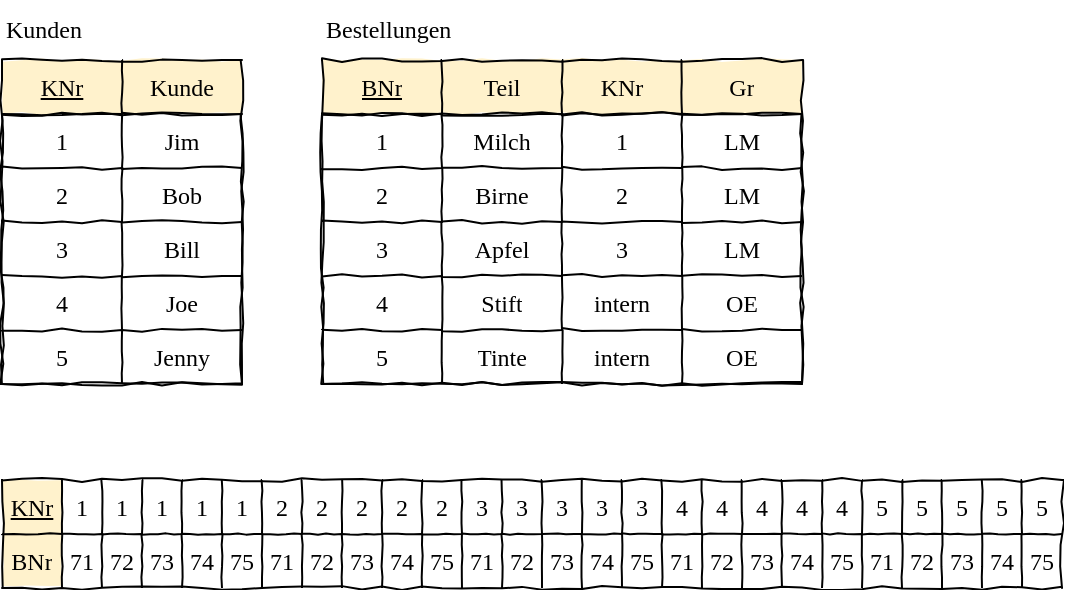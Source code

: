 <mxfile version="13.4.5" type="device"><diagram id="b6C6gAqckI_QUd7eWxeR" name="Page-1"><mxGraphModel dx="212" dy="195" grid="1" gridSize="10" guides="1" tooltips="1" connect="1" arrows="1" fold="1" page="1" pageScale="1" pageWidth="827" pageHeight="1169" math="0" shadow="0"><root><mxCell id="0"/><mxCell id="1" parent="0"/><mxCell id="B1pa77azRrfCjMFWTAod-1" value="" style="rounded=0;whiteSpace=wrap;html=1;shadow=0;comic=1;startSize=0;fillColor=#fff2cc;fontFamily=Comic Sans MS;strokeColor=none;" parent="1" vertex="1"><mxGeometry x="160" y="70" width="120" height="27" as="geometry"/></mxCell><mxCell id="6KBMv3KfPMW2gZGtwMCh-138" value="" style="rounded=0;whiteSpace=wrap;html=1;shadow=0;comic=1;startSize=0;fontFamily=Comic Sans MS;" vertex="1" parent="1"><mxGeometry x="160" y="97" width="120" height="135" as="geometry"/></mxCell><mxCell id="6KBMv3KfPMW2gZGtwMCh-139" value="" style="rounded=0;whiteSpace=wrap;html=1;shadow=0;comic=1;startSize=0;fillColor=#fff2cc;fontFamily=Comic Sans MS;strokeColor=none;" vertex="1" parent="1"><mxGeometry x="320" y="70" width="240" height="27" as="geometry"/></mxCell><mxCell id="6KBMv3KfPMW2gZGtwMCh-140" value="" style="rounded=0;whiteSpace=wrap;html=1;shadow=0;comic=1;startSize=0;fontFamily=Comic Sans MS;" vertex="1" parent="1"><mxGeometry x="320" y="97" width="240" height="135" as="geometry"/></mxCell><mxCell id="6KBMv3KfPMW2gZGtwMCh-172" value="Kunden" style="text;html=1;strokeColor=none;fillColor=none;align=left;verticalAlign=middle;whiteSpace=wrap;rounded=0;fontFamily=Comic Sans MS;" vertex="1" parent="1"><mxGeometry x="160" y="40" width="70" height="30" as="geometry"/></mxCell><mxCell id="6KBMv3KfPMW2gZGtwMCh-173" value="Bestellungen" style="text;html=1;strokeColor=none;fillColor=none;align=left;verticalAlign=middle;whiteSpace=wrap;rounded=0;fontFamily=Comic Sans MS;" vertex="1" parent="1"><mxGeometry x="320" y="40" width="70" height="30" as="geometry"/></mxCell><mxCell id="6KBMv3KfPMW2gZGtwMCh-118" value="" style="shape=table;html=1;whiteSpace=wrap;startSize=0;container=1;collapsible=0;childLayout=tableLayout;comic=1;fillColor=none;" vertex="1" parent="1"><mxGeometry x="160" y="70" width="120" height="162" as="geometry"/></mxCell><mxCell id="6KBMv3KfPMW2gZGtwMCh-119" value="" style="shape=partialRectangle;html=1;whiteSpace=wrap;collapsible=0;dropTarget=0;pointerEvents=0;fillColor=none;top=0;left=0;bottom=0;right=0;points=[[0,0.5],[1,0.5]];portConstraint=eastwest;" vertex="1" parent="6KBMv3KfPMW2gZGtwMCh-118"><mxGeometry width="120" height="27" as="geometry"/></mxCell><mxCell id="6KBMv3KfPMW2gZGtwMCh-120" value="&lt;u&gt;KNr&lt;/u&gt;" style="shape=partialRectangle;html=1;whiteSpace=wrap;connectable=0;overflow=hidden;fillColor=none;top=0;left=0;bottom=0;right=0;fontFamily=Comic Sans MS;" vertex="1" parent="6KBMv3KfPMW2gZGtwMCh-119"><mxGeometry width="60" height="27" as="geometry"/></mxCell><mxCell id="6KBMv3KfPMW2gZGtwMCh-121" value="Kunde" style="shape=partialRectangle;html=1;whiteSpace=wrap;connectable=0;overflow=hidden;fillColor=none;top=0;left=0;bottom=0;right=0;fontFamily=Comic Sans MS;" vertex="1" parent="6KBMv3KfPMW2gZGtwMCh-119"><mxGeometry x="60" width="60" height="27" as="geometry"/></mxCell><mxCell id="6KBMv3KfPMW2gZGtwMCh-122" value="" style="shape=partialRectangle;html=1;whiteSpace=wrap;collapsible=0;dropTarget=0;pointerEvents=0;fillColor=none;top=0;left=0;bottom=0;right=0;points=[[0,0.5],[1,0.5]];portConstraint=eastwest;" vertex="1" parent="6KBMv3KfPMW2gZGtwMCh-118"><mxGeometry y="27" width="120" height="27" as="geometry"/></mxCell><mxCell id="6KBMv3KfPMW2gZGtwMCh-123" value="1" style="shape=partialRectangle;html=1;whiteSpace=wrap;connectable=0;overflow=hidden;fillColor=none;top=0;left=0;bottom=0;right=0;fontFamily=Comic Sans MS;" vertex="1" parent="6KBMv3KfPMW2gZGtwMCh-122"><mxGeometry width="60" height="27" as="geometry"/></mxCell><mxCell id="6KBMv3KfPMW2gZGtwMCh-124" value="Jim" style="shape=partialRectangle;html=1;whiteSpace=wrap;connectable=0;overflow=hidden;fillColor=none;top=0;left=0;bottom=0;right=0;fontFamily=Comic Sans MS;" vertex="1" parent="6KBMv3KfPMW2gZGtwMCh-122"><mxGeometry x="60" width="60" height="27" as="geometry"/></mxCell><mxCell id="6KBMv3KfPMW2gZGtwMCh-125" value="" style="shape=partialRectangle;html=1;whiteSpace=wrap;collapsible=0;dropTarget=0;pointerEvents=0;fillColor=none;top=0;left=0;bottom=0;right=0;points=[[0,0.5],[1,0.5]];portConstraint=eastwest;" vertex="1" parent="6KBMv3KfPMW2gZGtwMCh-118"><mxGeometry y="54" width="120" height="27" as="geometry"/></mxCell><mxCell id="6KBMv3KfPMW2gZGtwMCh-126" value="2" style="shape=partialRectangle;html=1;whiteSpace=wrap;connectable=0;overflow=hidden;fillColor=none;top=0;left=0;bottom=0;right=0;fontFamily=Comic Sans MS;" vertex="1" parent="6KBMv3KfPMW2gZGtwMCh-125"><mxGeometry width="60" height="27" as="geometry"/></mxCell><mxCell id="6KBMv3KfPMW2gZGtwMCh-127" value="Bob" style="shape=partialRectangle;html=1;whiteSpace=wrap;connectable=0;overflow=hidden;fillColor=none;top=0;left=0;bottom=0;right=0;fontFamily=Comic Sans MS;" vertex="1" parent="6KBMv3KfPMW2gZGtwMCh-125"><mxGeometry x="60" width="60" height="27" as="geometry"/></mxCell><mxCell id="6KBMv3KfPMW2gZGtwMCh-128" value="" style="shape=partialRectangle;html=1;whiteSpace=wrap;collapsible=0;dropTarget=0;pointerEvents=0;fillColor=none;top=0;left=0;bottom=0;right=0;points=[[0,0.5],[1,0.5]];portConstraint=eastwest;" vertex="1" parent="6KBMv3KfPMW2gZGtwMCh-118"><mxGeometry y="81" width="120" height="27" as="geometry"/></mxCell><mxCell id="6KBMv3KfPMW2gZGtwMCh-129" value="3" style="shape=partialRectangle;html=1;whiteSpace=wrap;connectable=0;overflow=hidden;fillColor=none;top=0;left=0;bottom=0;right=0;fontFamily=Comic Sans MS;" vertex="1" parent="6KBMv3KfPMW2gZGtwMCh-128"><mxGeometry width="60" height="27" as="geometry"/></mxCell><mxCell id="6KBMv3KfPMW2gZGtwMCh-130" value="Bill" style="shape=partialRectangle;html=1;whiteSpace=wrap;connectable=0;overflow=hidden;fillColor=none;top=0;left=0;bottom=0;right=0;fontFamily=Comic Sans MS;" vertex="1" parent="6KBMv3KfPMW2gZGtwMCh-128"><mxGeometry x="60" width="60" height="27" as="geometry"/></mxCell><mxCell id="6KBMv3KfPMW2gZGtwMCh-131" value="" style="shape=partialRectangle;html=1;whiteSpace=wrap;collapsible=0;dropTarget=0;pointerEvents=0;fillColor=none;top=0;left=0;bottom=0;right=0;points=[[0,0.5],[1,0.5]];portConstraint=eastwest;" vertex="1" parent="6KBMv3KfPMW2gZGtwMCh-118"><mxGeometry y="108" width="120" height="27" as="geometry"/></mxCell><mxCell id="6KBMv3KfPMW2gZGtwMCh-132" value="4" style="shape=partialRectangle;html=1;whiteSpace=wrap;connectable=0;overflow=hidden;fillColor=none;top=0;left=0;bottom=0;right=0;fontFamily=Comic Sans MS;" vertex="1" parent="6KBMv3KfPMW2gZGtwMCh-131"><mxGeometry width="60" height="27" as="geometry"/></mxCell><mxCell id="6KBMv3KfPMW2gZGtwMCh-133" value="Joe" style="shape=partialRectangle;html=1;whiteSpace=wrap;connectable=0;overflow=hidden;fillColor=none;top=0;left=0;bottom=0;right=0;fontFamily=Comic Sans MS;" vertex="1" parent="6KBMv3KfPMW2gZGtwMCh-131"><mxGeometry x="60" width="60" height="27" as="geometry"/></mxCell><mxCell id="6KBMv3KfPMW2gZGtwMCh-134" value="" style="shape=partialRectangle;html=1;whiteSpace=wrap;collapsible=0;dropTarget=0;pointerEvents=0;fillColor=none;top=0;left=0;bottom=0;right=0;points=[[0,0.5],[1,0.5]];portConstraint=eastwest;" vertex="1" parent="6KBMv3KfPMW2gZGtwMCh-118"><mxGeometry y="135" width="120" height="27" as="geometry"/></mxCell><mxCell id="6KBMv3KfPMW2gZGtwMCh-135" value="5" style="shape=partialRectangle;html=1;whiteSpace=wrap;connectable=0;overflow=hidden;fillColor=none;top=0;left=0;bottom=0;right=0;fontFamily=Comic Sans MS;" vertex="1" parent="6KBMv3KfPMW2gZGtwMCh-134"><mxGeometry width="60" height="27" as="geometry"/></mxCell><mxCell id="6KBMv3KfPMW2gZGtwMCh-136" value="Jenny" style="shape=partialRectangle;html=1;whiteSpace=wrap;connectable=0;overflow=hidden;fillColor=none;top=0;left=0;bottom=0;right=0;fontFamily=Comic Sans MS;" vertex="1" parent="6KBMv3KfPMW2gZGtwMCh-134"><mxGeometry x="60" width="60" height="27" as="geometry"/></mxCell><mxCell id="6KBMv3KfPMW2gZGtwMCh-141" value="" style="shape=table;html=1;whiteSpace=wrap;startSize=0;container=1;collapsible=0;childLayout=tableLayout;comic=1;fillColor=none;" vertex="1" parent="1"><mxGeometry x="320" y="70" width="240" height="162" as="geometry"/></mxCell><mxCell id="6KBMv3KfPMW2gZGtwMCh-142" value="" style="shape=partialRectangle;html=1;whiteSpace=wrap;collapsible=0;dropTarget=0;pointerEvents=0;fillColor=none;top=0;left=0;bottom=0;right=0;points=[[0,0.5],[1,0.5]];portConstraint=eastwest;" vertex="1" parent="6KBMv3KfPMW2gZGtwMCh-141"><mxGeometry width="240" height="27" as="geometry"/></mxCell><mxCell id="6KBMv3KfPMW2gZGtwMCh-143" value="&lt;u&gt;BNr&lt;/u&gt;" style="shape=partialRectangle;html=1;whiteSpace=wrap;connectable=0;overflow=hidden;fillColor=none;top=0;left=0;bottom=0;right=0;fontFamily=Comic Sans MS;" vertex="1" parent="6KBMv3KfPMW2gZGtwMCh-142"><mxGeometry width="60" height="27" as="geometry"/></mxCell><mxCell id="6KBMv3KfPMW2gZGtwMCh-144" value="Teil" style="shape=partialRectangle;html=1;whiteSpace=wrap;connectable=0;overflow=hidden;fillColor=none;top=0;left=0;bottom=0;right=0;fontFamily=Comic Sans MS;" vertex="1" parent="6KBMv3KfPMW2gZGtwMCh-142"><mxGeometry x="60" width="60" height="27" as="geometry"/></mxCell><mxCell id="6KBMv3KfPMW2gZGtwMCh-160" value="KNr" style="shape=partialRectangle;html=1;whiteSpace=wrap;connectable=0;overflow=hidden;fillColor=none;top=0;left=0;bottom=0;right=0;fontFamily=Comic Sans MS;" vertex="1" parent="6KBMv3KfPMW2gZGtwMCh-142"><mxGeometry x="120" width="60" height="27" as="geometry"/></mxCell><mxCell id="6KBMv3KfPMW2gZGtwMCh-166" value="Gr" style="shape=partialRectangle;html=1;whiteSpace=wrap;connectable=0;overflow=hidden;fillColor=none;top=0;left=0;bottom=0;right=0;fontFamily=Comic Sans MS;" vertex="1" parent="6KBMv3KfPMW2gZGtwMCh-142"><mxGeometry x="180" width="60" height="27" as="geometry"/></mxCell><mxCell id="6KBMv3KfPMW2gZGtwMCh-145" value="" style="shape=partialRectangle;html=1;whiteSpace=wrap;collapsible=0;dropTarget=0;pointerEvents=0;fillColor=none;top=0;left=0;bottom=0;right=0;points=[[0,0.5],[1,0.5]];portConstraint=eastwest;" vertex="1" parent="6KBMv3KfPMW2gZGtwMCh-141"><mxGeometry y="27" width="240" height="27" as="geometry"/></mxCell><mxCell id="6KBMv3KfPMW2gZGtwMCh-146" value="1" style="shape=partialRectangle;html=1;whiteSpace=wrap;connectable=0;overflow=hidden;fillColor=none;top=0;left=0;bottom=0;right=0;fontFamily=Comic Sans MS;" vertex="1" parent="6KBMv3KfPMW2gZGtwMCh-145"><mxGeometry width="60" height="27" as="geometry"/></mxCell><mxCell id="6KBMv3KfPMW2gZGtwMCh-147" value="Milch" style="shape=partialRectangle;html=1;whiteSpace=wrap;connectable=0;overflow=hidden;fillColor=none;top=0;left=0;bottom=0;right=0;fontFamily=Comic Sans MS;" vertex="1" parent="6KBMv3KfPMW2gZGtwMCh-145"><mxGeometry x="60" width="60" height="27" as="geometry"/></mxCell><mxCell id="6KBMv3KfPMW2gZGtwMCh-161" value="1" style="shape=partialRectangle;html=1;whiteSpace=wrap;connectable=0;overflow=hidden;fillColor=none;top=0;left=0;bottom=0;right=0;fontFamily=Comic Sans MS;" vertex="1" parent="6KBMv3KfPMW2gZGtwMCh-145"><mxGeometry x="120" width="60" height="27" as="geometry"/></mxCell><mxCell id="6KBMv3KfPMW2gZGtwMCh-167" value="LM" style="shape=partialRectangle;html=1;whiteSpace=wrap;connectable=0;overflow=hidden;fillColor=none;top=0;left=0;bottom=0;right=0;fontFamily=Comic Sans MS;" vertex="1" parent="6KBMv3KfPMW2gZGtwMCh-145"><mxGeometry x="180" width="60" height="27" as="geometry"/></mxCell><mxCell id="6KBMv3KfPMW2gZGtwMCh-148" value="" style="shape=partialRectangle;html=1;whiteSpace=wrap;collapsible=0;dropTarget=0;pointerEvents=0;fillColor=none;top=0;left=0;bottom=0;right=0;points=[[0,0.5],[1,0.5]];portConstraint=eastwest;" vertex="1" parent="6KBMv3KfPMW2gZGtwMCh-141"><mxGeometry y="54" width="240" height="27" as="geometry"/></mxCell><mxCell id="6KBMv3KfPMW2gZGtwMCh-149" value="2" style="shape=partialRectangle;html=1;whiteSpace=wrap;connectable=0;overflow=hidden;fillColor=none;top=0;left=0;bottom=0;right=0;fontFamily=Comic Sans MS;" vertex="1" parent="6KBMv3KfPMW2gZGtwMCh-148"><mxGeometry width="60" height="27" as="geometry"/></mxCell><mxCell id="6KBMv3KfPMW2gZGtwMCh-150" value="Birne" style="shape=partialRectangle;html=1;whiteSpace=wrap;connectable=0;overflow=hidden;fillColor=none;top=0;left=0;bottom=0;right=0;fontFamily=Comic Sans MS;" vertex="1" parent="6KBMv3KfPMW2gZGtwMCh-148"><mxGeometry x="60" width="60" height="27" as="geometry"/></mxCell><mxCell id="6KBMv3KfPMW2gZGtwMCh-162" value="2" style="shape=partialRectangle;html=1;whiteSpace=wrap;connectable=0;overflow=hidden;fillColor=none;top=0;left=0;bottom=0;right=0;fontFamily=Comic Sans MS;" vertex="1" parent="6KBMv3KfPMW2gZGtwMCh-148"><mxGeometry x="120" width="60" height="27" as="geometry"/></mxCell><mxCell id="6KBMv3KfPMW2gZGtwMCh-168" value="LM" style="shape=partialRectangle;html=1;whiteSpace=wrap;connectable=0;overflow=hidden;fillColor=none;top=0;left=0;bottom=0;right=0;fontFamily=Comic Sans MS;" vertex="1" parent="6KBMv3KfPMW2gZGtwMCh-148"><mxGeometry x="180" width="60" height="27" as="geometry"/></mxCell><mxCell id="6KBMv3KfPMW2gZGtwMCh-151" value="" style="shape=partialRectangle;html=1;whiteSpace=wrap;collapsible=0;dropTarget=0;pointerEvents=0;fillColor=none;top=0;left=0;bottom=0;right=0;points=[[0,0.5],[1,0.5]];portConstraint=eastwest;" vertex="1" parent="6KBMv3KfPMW2gZGtwMCh-141"><mxGeometry y="81" width="240" height="27" as="geometry"/></mxCell><mxCell id="6KBMv3KfPMW2gZGtwMCh-152" value="3" style="shape=partialRectangle;html=1;whiteSpace=wrap;connectable=0;overflow=hidden;fillColor=none;top=0;left=0;bottom=0;right=0;fontFamily=Comic Sans MS;" vertex="1" parent="6KBMv3KfPMW2gZGtwMCh-151"><mxGeometry width="60" height="27" as="geometry"/></mxCell><mxCell id="6KBMv3KfPMW2gZGtwMCh-153" value="Apfel" style="shape=partialRectangle;html=1;whiteSpace=wrap;connectable=0;overflow=hidden;fillColor=none;top=0;left=0;bottom=0;right=0;fontFamily=Comic Sans MS;" vertex="1" parent="6KBMv3KfPMW2gZGtwMCh-151"><mxGeometry x="60" width="60" height="27" as="geometry"/></mxCell><mxCell id="6KBMv3KfPMW2gZGtwMCh-163" value="3" style="shape=partialRectangle;html=1;whiteSpace=wrap;connectable=0;overflow=hidden;fillColor=none;top=0;left=0;bottom=0;right=0;fontFamily=Comic Sans MS;" vertex="1" parent="6KBMv3KfPMW2gZGtwMCh-151"><mxGeometry x="120" width="60" height="27" as="geometry"/></mxCell><mxCell id="6KBMv3KfPMW2gZGtwMCh-169" value="LM" style="shape=partialRectangle;html=1;whiteSpace=wrap;connectable=0;overflow=hidden;fillColor=none;top=0;left=0;bottom=0;right=0;fontFamily=Comic Sans MS;" vertex="1" parent="6KBMv3KfPMW2gZGtwMCh-151"><mxGeometry x="180" width="60" height="27" as="geometry"/></mxCell><mxCell id="6KBMv3KfPMW2gZGtwMCh-154" value="" style="shape=partialRectangle;html=1;whiteSpace=wrap;collapsible=0;dropTarget=0;pointerEvents=0;fillColor=none;top=0;left=0;bottom=0;right=0;points=[[0,0.5],[1,0.5]];portConstraint=eastwest;" vertex="1" parent="6KBMv3KfPMW2gZGtwMCh-141"><mxGeometry y="108" width="240" height="27" as="geometry"/></mxCell><mxCell id="6KBMv3KfPMW2gZGtwMCh-155" value="4" style="shape=partialRectangle;html=1;whiteSpace=wrap;connectable=0;overflow=hidden;fillColor=none;top=0;left=0;bottom=0;right=0;fontFamily=Comic Sans MS;" vertex="1" parent="6KBMv3KfPMW2gZGtwMCh-154"><mxGeometry width="60" height="27" as="geometry"/></mxCell><mxCell id="6KBMv3KfPMW2gZGtwMCh-156" value="Stift" style="shape=partialRectangle;html=1;whiteSpace=wrap;connectable=0;overflow=hidden;fillColor=none;top=0;left=0;bottom=0;right=0;fontFamily=Comic Sans MS;" vertex="1" parent="6KBMv3KfPMW2gZGtwMCh-154"><mxGeometry x="60" width="60" height="27" as="geometry"/></mxCell><mxCell id="6KBMv3KfPMW2gZGtwMCh-164" value="intern" style="shape=partialRectangle;html=1;whiteSpace=wrap;connectable=0;overflow=hidden;fillColor=none;top=0;left=0;bottom=0;right=0;fontFamily=Comic Sans MS;" vertex="1" parent="6KBMv3KfPMW2gZGtwMCh-154"><mxGeometry x="120" width="60" height="27" as="geometry"/></mxCell><mxCell id="6KBMv3KfPMW2gZGtwMCh-170" value="OE" style="shape=partialRectangle;html=1;whiteSpace=wrap;connectable=0;overflow=hidden;fillColor=none;top=0;left=0;bottom=0;right=0;fontFamily=Comic Sans MS;" vertex="1" parent="6KBMv3KfPMW2gZGtwMCh-154"><mxGeometry x="180" width="60" height="27" as="geometry"/></mxCell><mxCell id="6KBMv3KfPMW2gZGtwMCh-157" value="" style="shape=partialRectangle;html=1;whiteSpace=wrap;collapsible=0;dropTarget=0;pointerEvents=0;fillColor=none;top=0;left=0;bottom=0;right=0;points=[[0,0.5],[1,0.5]];portConstraint=eastwest;" vertex="1" parent="6KBMv3KfPMW2gZGtwMCh-141"><mxGeometry y="135" width="240" height="27" as="geometry"/></mxCell><mxCell id="6KBMv3KfPMW2gZGtwMCh-158" value="5" style="shape=partialRectangle;html=1;whiteSpace=wrap;connectable=0;overflow=hidden;fillColor=none;top=0;left=0;bottom=0;right=0;fontFamily=Comic Sans MS;" vertex="1" parent="6KBMv3KfPMW2gZGtwMCh-157"><mxGeometry width="60" height="27" as="geometry"/></mxCell><mxCell id="6KBMv3KfPMW2gZGtwMCh-159" value="Tinte" style="shape=partialRectangle;html=1;whiteSpace=wrap;connectable=0;overflow=hidden;fillColor=none;top=0;left=0;bottom=0;right=0;fontFamily=Comic Sans MS;" vertex="1" parent="6KBMv3KfPMW2gZGtwMCh-157"><mxGeometry x="60" width="60" height="27" as="geometry"/></mxCell><mxCell id="6KBMv3KfPMW2gZGtwMCh-165" value="intern" style="shape=partialRectangle;html=1;whiteSpace=wrap;connectable=0;overflow=hidden;fillColor=none;top=0;left=0;bottom=0;right=0;fontFamily=Comic Sans MS;" vertex="1" parent="6KBMv3KfPMW2gZGtwMCh-157"><mxGeometry x="120" width="60" height="27" as="geometry"/></mxCell><mxCell id="6KBMv3KfPMW2gZGtwMCh-171" value="OE" style="shape=partialRectangle;html=1;whiteSpace=wrap;connectable=0;overflow=hidden;fillColor=none;top=0;left=0;bottom=0;right=0;fontFamily=Comic Sans MS;" vertex="1" parent="6KBMv3KfPMW2gZGtwMCh-157"><mxGeometry x="180" width="60" height="27" as="geometry"/></mxCell><mxCell id="6KBMv3KfPMW2gZGtwMCh-174" value="" style="rounded=0;whiteSpace=wrap;html=1;shadow=0;comic=1;startSize=0;fillColor=#fff2cc;fontFamily=Comic Sans MS;strokeColor=none;" vertex="1" parent="1"><mxGeometry x="160" y="280" width="30" height="53" as="geometry"/></mxCell><mxCell id="6KBMv3KfPMW2gZGtwMCh-175" value="" style="rounded=0;whiteSpace=wrap;html=1;shadow=0;comic=1;startSize=0;fontFamily=Comic Sans MS;strokeColor=none;" vertex="1" parent="1"><mxGeometry x="190" y="280" width="500" height="54" as="geometry"/></mxCell><mxCell id="6KBMv3KfPMW2gZGtwMCh-177" value="" style="shape=table;html=1;whiteSpace=wrap;startSize=0;container=1;collapsible=0;childLayout=tableLayout;comic=1;fillColor=none;" vertex="1" parent="1"><mxGeometry x="160" y="280" width="530" height="54" as="geometry"/></mxCell><mxCell id="6KBMv3KfPMW2gZGtwMCh-178" value="" style="shape=partialRectangle;html=1;whiteSpace=wrap;collapsible=0;dropTarget=0;pointerEvents=0;fillColor=none;top=0;left=0;bottom=0;right=0;points=[[0,0.5],[1,0.5]];portConstraint=eastwest;" vertex="1" parent="6KBMv3KfPMW2gZGtwMCh-177"><mxGeometry width="530" height="27" as="geometry"/></mxCell><mxCell id="6KBMv3KfPMW2gZGtwMCh-179" value="&lt;u&gt;KNr&lt;/u&gt;" style="shape=partialRectangle;html=1;whiteSpace=wrap;connectable=0;overflow=hidden;fillColor=none;top=0;left=0;bottom=0;right=0;fontFamily=Comic Sans MS;" vertex="1" parent="6KBMv3KfPMW2gZGtwMCh-178"><mxGeometry width="30" height="27" as="geometry"/></mxCell><mxCell id="6KBMv3KfPMW2gZGtwMCh-180" value="1" style="shape=partialRectangle;html=1;whiteSpace=wrap;connectable=0;overflow=hidden;fillColor=none;top=0;left=0;bottom=0;right=0;fontFamily=Comic Sans MS;" vertex="1" parent="6KBMv3KfPMW2gZGtwMCh-178"><mxGeometry x="30" width="20" height="27" as="geometry"/></mxCell><mxCell id="6KBMv3KfPMW2gZGtwMCh-196" value="1" style="shape=partialRectangle;html=1;whiteSpace=wrap;connectable=0;overflow=hidden;fillColor=none;top=0;left=0;bottom=0;right=0;fontFamily=Comic Sans MS;" vertex="1" parent="6KBMv3KfPMW2gZGtwMCh-178"><mxGeometry x="50" width="20" height="27" as="geometry"/></mxCell><mxCell id="6KBMv3KfPMW2gZGtwMCh-198" value="1" style="shape=partialRectangle;html=1;whiteSpace=wrap;connectable=0;overflow=hidden;fillColor=none;top=0;left=0;bottom=0;right=0;fontFamily=Comic Sans MS;" vertex="1" parent="6KBMv3KfPMW2gZGtwMCh-178"><mxGeometry x="70" width="20" height="27" as="geometry"/></mxCell><mxCell id="6KBMv3KfPMW2gZGtwMCh-200" value="1" style="shape=partialRectangle;html=1;whiteSpace=wrap;connectable=0;overflow=hidden;fillColor=none;top=0;left=0;bottom=0;right=0;fontFamily=Comic Sans MS;" vertex="1" parent="6KBMv3KfPMW2gZGtwMCh-178"><mxGeometry x="90" width="20" height="27" as="geometry"/></mxCell><mxCell id="6KBMv3KfPMW2gZGtwMCh-202" value="1" style="shape=partialRectangle;html=1;whiteSpace=wrap;connectable=0;overflow=hidden;fillColor=none;top=0;left=0;bottom=0;right=0;fontFamily=Comic Sans MS;" vertex="1" parent="6KBMv3KfPMW2gZGtwMCh-178"><mxGeometry x="110" width="20" height="27" as="geometry"/></mxCell><mxCell id="6KBMv3KfPMW2gZGtwMCh-204" value="2" style="shape=partialRectangle;html=1;whiteSpace=wrap;connectable=0;overflow=hidden;fillColor=none;top=0;left=0;bottom=0;right=0;fontFamily=Comic Sans MS;" vertex="1" parent="6KBMv3KfPMW2gZGtwMCh-178"><mxGeometry x="130" width="20" height="27" as="geometry"/></mxCell><mxCell id="6KBMv3KfPMW2gZGtwMCh-206" value="2" style="shape=partialRectangle;html=1;whiteSpace=wrap;connectable=0;overflow=hidden;fillColor=none;top=0;left=0;bottom=0;right=0;fontFamily=Comic Sans MS;" vertex="1" parent="6KBMv3KfPMW2gZGtwMCh-178"><mxGeometry x="150" width="20" height="27" as="geometry"/></mxCell><mxCell id="6KBMv3KfPMW2gZGtwMCh-208" value="2" style="shape=partialRectangle;html=1;whiteSpace=wrap;connectable=0;overflow=hidden;fillColor=none;top=0;left=0;bottom=0;right=0;fontFamily=Comic Sans MS;" vertex="1" parent="6KBMv3KfPMW2gZGtwMCh-178"><mxGeometry x="170" width="20" height="27" as="geometry"/></mxCell><mxCell id="6KBMv3KfPMW2gZGtwMCh-210" value="2" style="shape=partialRectangle;html=1;whiteSpace=wrap;connectable=0;overflow=hidden;fillColor=none;top=0;left=0;bottom=0;right=0;fontFamily=Comic Sans MS;" vertex="1" parent="6KBMv3KfPMW2gZGtwMCh-178"><mxGeometry x="190" width="20" height="27" as="geometry"/></mxCell><mxCell id="6KBMv3KfPMW2gZGtwMCh-212" value="2" style="shape=partialRectangle;html=1;whiteSpace=wrap;connectable=0;overflow=hidden;fillColor=none;top=0;left=0;bottom=0;right=0;fontFamily=Comic Sans MS;" vertex="1" parent="6KBMv3KfPMW2gZGtwMCh-178"><mxGeometry x="210" width="20" height="27" as="geometry"/></mxCell><mxCell id="6KBMv3KfPMW2gZGtwMCh-214" value="3" style="shape=partialRectangle;html=1;whiteSpace=wrap;connectable=0;overflow=hidden;fillColor=none;top=0;left=0;bottom=0;right=0;fontFamily=Comic Sans MS;" vertex="1" parent="6KBMv3KfPMW2gZGtwMCh-178"><mxGeometry x="230" width="20" height="27" as="geometry"/></mxCell><mxCell id="6KBMv3KfPMW2gZGtwMCh-216" value="3" style="shape=partialRectangle;html=1;whiteSpace=wrap;connectable=0;overflow=hidden;fillColor=none;top=0;left=0;bottom=0;right=0;fontFamily=Comic Sans MS;" vertex="1" parent="6KBMv3KfPMW2gZGtwMCh-178"><mxGeometry x="250" width="20" height="27" as="geometry"/></mxCell><mxCell id="6KBMv3KfPMW2gZGtwMCh-218" value="3" style="shape=partialRectangle;html=1;whiteSpace=wrap;connectable=0;overflow=hidden;fillColor=none;top=0;left=0;bottom=0;right=0;fontFamily=Comic Sans MS;" vertex="1" parent="6KBMv3KfPMW2gZGtwMCh-178"><mxGeometry x="270" width="20" height="27" as="geometry"/></mxCell><mxCell id="6KBMv3KfPMW2gZGtwMCh-220" value="3" style="shape=partialRectangle;html=1;whiteSpace=wrap;connectable=0;overflow=hidden;fillColor=none;top=0;left=0;bottom=0;right=0;fontFamily=Comic Sans MS;" vertex="1" parent="6KBMv3KfPMW2gZGtwMCh-178"><mxGeometry x="290" width="20" height="27" as="geometry"/></mxCell><mxCell id="6KBMv3KfPMW2gZGtwMCh-222" value="3" style="shape=partialRectangle;html=1;whiteSpace=wrap;connectable=0;overflow=hidden;fillColor=none;top=0;left=0;bottom=0;right=0;fontFamily=Comic Sans MS;" vertex="1" parent="6KBMv3KfPMW2gZGtwMCh-178"><mxGeometry x="310" width="20" height="27" as="geometry"/></mxCell><mxCell id="6KBMv3KfPMW2gZGtwMCh-224" value="4" style="shape=partialRectangle;html=1;whiteSpace=wrap;connectable=0;overflow=hidden;fillColor=none;top=0;left=0;bottom=0;right=0;fontFamily=Comic Sans MS;" vertex="1" parent="6KBMv3KfPMW2gZGtwMCh-178"><mxGeometry x="330" width="20" height="27" as="geometry"/></mxCell><mxCell id="6KBMv3KfPMW2gZGtwMCh-226" value="4" style="shape=partialRectangle;html=1;whiteSpace=wrap;connectable=0;overflow=hidden;fillColor=none;top=0;left=0;bottom=0;right=0;fontFamily=Comic Sans MS;" vertex="1" parent="6KBMv3KfPMW2gZGtwMCh-178"><mxGeometry x="350" width="20" height="27" as="geometry"/></mxCell><mxCell id="6KBMv3KfPMW2gZGtwMCh-228" value="4" style="shape=partialRectangle;html=1;whiteSpace=wrap;connectable=0;overflow=hidden;fillColor=none;top=0;left=0;bottom=0;right=0;fontFamily=Comic Sans MS;" vertex="1" parent="6KBMv3KfPMW2gZGtwMCh-178"><mxGeometry x="370" width="20" height="27" as="geometry"/></mxCell><mxCell id="6KBMv3KfPMW2gZGtwMCh-230" value="4" style="shape=partialRectangle;html=1;whiteSpace=wrap;connectable=0;overflow=hidden;fillColor=none;top=0;left=0;bottom=0;right=0;fontFamily=Comic Sans MS;" vertex="1" parent="6KBMv3KfPMW2gZGtwMCh-178"><mxGeometry x="390" width="20" height="27" as="geometry"/></mxCell><mxCell id="6KBMv3KfPMW2gZGtwMCh-232" value="4" style="shape=partialRectangle;html=1;whiteSpace=wrap;connectable=0;overflow=hidden;fillColor=none;top=0;left=0;bottom=0;right=0;fontFamily=Comic Sans MS;" vertex="1" parent="6KBMv3KfPMW2gZGtwMCh-178"><mxGeometry x="410" width="20" height="27" as="geometry"/></mxCell><mxCell id="6KBMv3KfPMW2gZGtwMCh-234" value="5" style="shape=partialRectangle;html=1;whiteSpace=wrap;connectable=0;overflow=hidden;fillColor=none;top=0;left=0;bottom=0;right=0;fontFamily=Comic Sans MS;" vertex="1" parent="6KBMv3KfPMW2gZGtwMCh-178"><mxGeometry x="430" width="20" height="27" as="geometry"/></mxCell><mxCell id="6KBMv3KfPMW2gZGtwMCh-236" value="5" style="shape=partialRectangle;html=1;whiteSpace=wrap;connectable=0;overflow=hidden;fillColor=none;top=0;left=0;bottom=0;right=0;fontFamily=Comic Sans MS;" vertex="1" parent="6KBMv3KfPMW2gZGtwMCh-178"><mxGeometry x="450" width="20" height="27" as="geometry"/></mxCell><mxCell id="6KBMv3KfPMW2gZGtwMCh-238" value="5" style="shape=partialRectangle;html=1;whiteSpace=wrap;connectable=0;overflow=hidden;fillColor=none;top=0;left=0;bottom=0;right=0;fontFamily=Comic Sans MS;" vertex="1" parent="6KBMv3KfPMW2gZGtwMCh-178"><mxGeometry x="470" width="20" height="27" as="geometry"/></mxCell><mxCell id="6KBMv3KfPMW2gZGtwMCh-240" value="5" style="shape=partialRectangle;html=1;whiteSpace=wrap;connectable=0;overflow=hidden;fillColor=none;top=0;left=0;bottom=0;right=0;fontFamily=Comic Sans MS;" vertex="1" parent="6KBMv3KfPMW2gZGtwMCh-178"><mxGeometry x="490" width="20" height="27" as="geometry"/></mxCell><mxCell id="6KBMv3KfPMW2gZGtwMCh-242" value="5" style="shape=partialRectangle;html=1;whiteSpace=wrap;connectable=0;overflow=hidden;fillColor=none;top=0;left=0;bottom=0;right=0;fontFamily=Comic Sans MS;" vertex="1" parent="6KBMv3KfPMW2gZGtwMCh-178"><mxGeometry x="510" width="20" height="27" as="geometry"/></mxCell><mxCell id="6KBMv3KfPMW2gZGtwMCh-181" value="" style="shape=partialRectangle;html=1;whiteSpace=wrap;collapsible=0;dropTarget=0;pointerEvents=0;fillColor=none;top=0;left=0;bottom=0;right=0;points=[[0,0.5],[1,0.5]];portConstraint=eastwest;" vertex="1" parent="6KBMv3KfPMW2gZGtwMCh-177"><mxGeometry y="27" width="530" height="27" as="geometry"/></mxCell><mxCell id="6KBMv3KfPMW2gZGtwMCh-182" value="BNr" style="shape=partialRectangle;html=1;whiteSpace=wrap;connectable=0;overflow=hidden;fillColor=none;top=0;left=0;bottom=0;right=0;fontFamily=Comic Sans MS;" vertex="1" parent="6KBMv3KfPMW2gZGtwMCh-181"><mxGeometry width="30" height="27" as="geometry"/></mxCell><mxCell id="6KBMv3KfPMW2gZGtwMCh-183" value="71" style="shape=partialRectangle;html=1;whiteSpace=wrap;connectable=0;overflow=hidden;fillColor=none;top=0;left=0;bottom=0;right=0;fontFamily=Comic Sans MS;" vertex="1" parent="6KBMv3KfPMW2gZGtwMCh-181"><mxGeometry x="30" width="20" height="27" as="geometry"/></mxCell><mxCell id="6KBMv3KfPMW2gZGtwMCh-197" value="72" style="shape=partialRectangle;html=1;whiteSpace=wrap;connectable=0;overflow=hidden;fillColor=none;top=0;left=0;bottom=0;right=0;fontFamily=Comic Sans MS;" vertex="1" parent="6KBMv3KfPMW2gZGtwMCh-181"><mxGeometry x="50" width="20" height="27" as="geometry"/></mxCell><mxCell id="6KBMv3KfPMW2gZGtwMCh-199" value="73" style="shape=partialRectangle;html=1;whiteSpace=wrap;connectable=0;overflow=hidden;fillColor=none;top=0;left=0;bottom=0;right=0;fontFamily=Comic Sans MS;" vertex="1" parent="6KBMv3KfPMW2gZGtwMCh-181"><mxGeometry x="70" width="20" height="27" as="geometry"/></mxCell><mxCell id="6KBMv3KfPMW2gZGtwMCh-201" value="74" style="shape=partialRectangle;html=1;whiteSpace=wrap;connectable=0;overflow=hidden;fillColor=none;top=0;left=0;bottom=0;right=0;fontFamily=Comic Sans MS;" vertex="1" parent="6KBMv3KfPMW2gZGtwMCh-181"><mxGeometry x="90" width="20" height="27" as="geometry"/></mxCell><mxCell id="6KBMv3KfPMW2gZGtwMCh-203" value="75" style="shape=partialRectangle;html=1;whiteSpace=wrap;connectable=0;overflow=hidden;fillColor=none;top=0;left=0;bottom=0;right=0;fontFamily=Comic Sans MS;" vertex="1" parent="6KBMv3KfPMW2gZGtwMCh-181"><mxGeometry x="110" width="20" height="27" as="geometry"/></mxCell><mxCell id="6KBMv3KfPMW2gZGtwMCh-205" value="71" style="shape=partialRectangle;html=1;whiteSpace=wrap;connectable=0;overflow=hidden;fillColor=none;top=0;left=0;bottom=0;right=0;fontFamily=Comic Sans MS;" vertex="1" parent="6KBMv3KfPMW2gZGtwMCh-181"><mxGeometry x="130" width="20" height="27" as="geometry"/></mxCell><mxCell id="6KBMv3KfPMW2gZGtwMCh-207" value="72" style="shape=partialRectangle;html=1;whiteSpace=wrap;connectable=0;overflow=hidden;fillColor=none;top=0;left=0;bottom=0;right=0;fontFamily=Comic Sans MS;" vertex="1" parent="6KBMv3KfPMW2gZGtwMCh-181"><mxGeometry x="150" width="20" height="27" as="geometry"/></mxCell><mxCell id="6KBMv3KfPMW2gZGtwMCh-209" value="73" style="shape=partialRectangle;html=1;whiteSpace=wrap;connectable=0;overflow=hidden;fillColor=none;top=0;left=0;bottom=0;right=0;fontFamily=Comic Sans MS;" vertex="1" parent="6KBMv3KfPMW2gZGtwMCh-181"><mxGeometry x="170" width="20" height="27" as="geometry"/></mxCell><mxCell id="6KBMv3KfPMW2gZGtwMCh-211" value="74" style="shape=partialRectangle;html=1;whiteSpace=wrap;connectable=0;overflow=hidden;fillColor=none;top=0;left=0;bottom=0;right=0;fontFamily=Comic Sans MS;" vertex="1" parent="6KBMv3KfPMW2gZGtwMCh-181"><mxGeometry x="190" width="20" height="27" as="geometry"/></mxCell><mxCell id="6KBMv3KfPMW2gZGtwMCh-213" value="75" style="shape=partialRectangle;html=1;whiteSpace=wrap;connectable=0;overflow=hidden;fillColor=none;top=0;left=0;bottom=0;right=0;fontFamily=Comic Sans MS;" vertex="1" parent="6KBMv3KfPMW2gZGtwMCh-181"><mxGeometry x="210" width="20" height="27" as="geometry"/></mxCell><mxCell id="6KBMv3KfPMW2gZGtwMCh-215" value="71" style="shape=partialRectangle;html=1;whiteSpace=wrap;connectable=0;overflow=hidden;fillColor=none;top=0;left=0;bottom=0;right=0;fontFamily=Comic Sans MS;" vertex="1" parent="6KBMv3KfPMW2gZGtwMCh-181"><mxGeometry x="230" width="20" height="27" as="geometry"/></mxCell><mxCell id="6KBMv3KfPMW2gZGtwMCh-217" value="72" style="shape=partialRectangle;html=1;whiteSpace=wrap;connectable=0;overflow=hidden;fillColor=none;top=0;left=0;bottom=0;right=0;fontFamily=Comic Sans MS;" vertex="1" parent="6KBMv3KfPMW2gZGtwMCh-181"><mxGeometry x="250" width="20" height="27" as="geometry"/></mxCell><mxCell id="6KBMv3KfPMW2gZGtwMCh-219" value="73" style="shape=partialRectangle;html=1;whiteSpace=wrap;connectable=0;overflow=hidden;fillColor=none;top=0;left=0;bottom=0;right=0;fontFamily=Comic Sans MS;" vertex="1" parent="6KBMv3KfPMW2gZGtwMCh-181"><mxGeometry x="270" width="20" height="27" as="geometry"/></mxCell><mxCell id="6KBMv3KfPMW2gZGtwMCh-221" value="74" style="shape=partialRectangle;html=1;whiteSpace=wrap;connectable=0;overflow=hidden;fillColor=none;top=0;left=0;bottom=0;right=0;fontFamily=Comic Sans MS;" vertex="1" parent="6KBMv3KfPMW2gZGtwMCh-181"><mxGeometry x="290" width="20" height="27" as="geometry"/></mxCell><mxCell id="6KBMv3KfPMW2gZGtwMCh-223" value="75" style="shape=partialRectangle;html=1;whiteSpace=wrap;connectable=0;overflow=hidden;fillColor=none;top=0;left=0;bottom=0;right=0;fontFamily=Comic Sans MS;" vertex="1" parent="6KBMv3KfPMW2gZGtwMCh-181"><mxGeometry x="310" width="20" height="27" as="geometry"/></mxCell><mxCell id="6KBMv3KfPMW2gZGtwMCh-225" value="71" style="shape=partialRectangle;html=1;whiteSpace=wrap;connectable=0;overflow=hidden;fillColor=none;top=0;left=0;bottom=0;right=0;fontFamily=Comic Sans MS;" vertex="1" parent="6KBMv3KfPMW2gZGtwMCh-181"><mxGeometry x="330" width="20" height="27" as="geometry"/></mxCell><mxCell id="6KBMv3KfPMW2gZGtwMCh-227" value="72" style="shape=partialRectangle;html=1;whiteSpace=wrap;connectable=0;overflow=hidden;fillColor=none;top=0;left=0;bottom=0;right=0;fontFamily=Comic Sans MS;" vertex="1" parent="6KBMv3KfPMW2gZGtwMCh-181"><mxGeometry x="350" width="20" height="27" as="geometry"/></mxCell><mxCell id="6KBMv3KfPMW2gZGtwMCh-229" value="73" style="shape=partialRectangle;html=1;whiteSpace=wrap;connectable=0;overflow=hidden;fillColor=none;top=0;left=0;bottom=0;right=0;fontFamily=Comic Sans MS;" vertex="1" parent="6KBMv3KfPMW2gZGtwMCh-181"><mxGeometry x="370" width="20" height="27" as="geometry"/></mxCell><mxCell id="6KBMv3KfPMW2gZGtwMCh-231" value="74" style="shape=partialRectangle;html=1;whiteSpace=wrap;connectable=0;overflow=hidden;fillColor=none;top=0;left=0;bottom=0;right=0;fontFamily=Comic Sans MS;" vertex="1" parent="6KBMv3KfPMW2gZGtwMCh-181"><mxGeometry x="390" width="20" height="27" as="geometry"/></mxCell><mxCell id="6KBMv3KfPMW2gZGtwMCh-233" value="75" style="shape=partialRectangle;html=1;whiteSpace=wrap;connectable=0;overflow=hidden;fillColor=none;top=0;left=0;bottom=0;right=0;fontFamily=Comic Sans MS;" vertex="1" parent="6KBMv3KfPMW2gZGtwMCh-181"><mxGeometry x="410" width="20" height="27" as="geometry"/></mxCell><mxCell id="6KBMv3KfPMW2gZGtwMCh-235" value="71" style="shape=partialRectangle;html=1;whiteSpace=wrap;connectable=0;overflow=hidden;fillColor=none;top=0;left=0;bottom=0;right=0;fontFamily=Comic Sans MS;" vertex="1" parent="6KBMv3KfPMW2gZGtwMCh-181"><mxGeometry x="430" width="20" height="27" as="geometry"/></mxCell><mxCell id="6KBMv3KfPMW2gZGtwMCh-237" value="72" style="shape=partialRectangle;html=1;whiteSpace=wrap;connectable=0;overflow=hidden;fillColor=none;top=0;left=0;bottom=0;right=0;fontFamily=Comic Sans MS;" vertex="1" parent="6KBMv3KfPMW2gZGtwMCh-181"><mxGeometry x="450" width="20" height="27" as="geometry"/></mxCell><mxCell id="6KBMv3KfPMW2gZGtwMCh-239" value="73" style="shape=partialRectangle;html=1;whiteSpace=wrap;connectable=0;overflow=hidden;fillColor=none;top=0;left=0;bottom=0;right=0;fontFamily=Comic Sans MS;" vertex="1" parent="6KBMv3KfPMW2gZGtwMCh-181"><mxGeometry x="470" width="20" height="27" as="geometry"/></mxCell><mxCell id="6KBMv3KfPMW2gZGtwMCh-241" value="74" style="shape=partialRectangle;html=1;whiteSpace=wrap;connectable=0;overflow=hidden;fillColor=none;top=0;left=0;bottom=0;right=0;fontFamily=Comic Sans MS;" vertex="1" parent="6KBMv3KfPMW2gZGtwMCh-181"><mxGeometry x="490" width="20" height="27" as="geometry"/></mxCell><mxCell id="6KBMv3KfPMW2gZGtwMCh-243" value="75" style="shape=partialRectangle;html=1;whiteSpace=wrap;connectable=0;overflow=hidden;fillColor=none;top=0;left=0;bottom=0;right=0;fontFamily=Comic Sans MS;" vertex="1" parent="6KBMv3KfPMW2gZGtwMCh-181"><mxGeometry x="510" width="20" height="27" as="geometry"/></mxCell></root></mxGraphModel></diagram></mxfile>